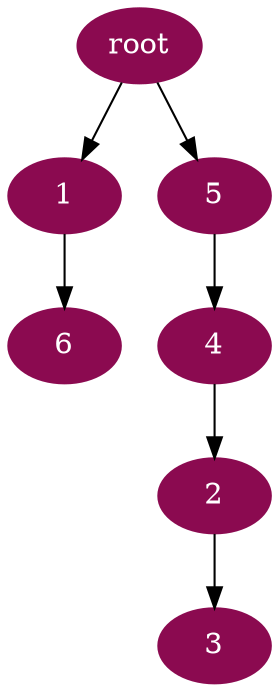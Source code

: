 digraph G {
node [color=deeppink4, style=filled, fontcolor=white];
"root" -> 1;
4 -> 2;
2 -> 3;
5 -> 4;
"root" -> 5;
1 -> 6;
}

